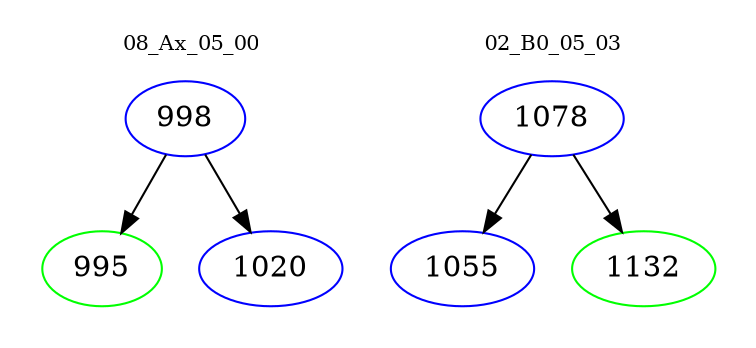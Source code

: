 digraph{
subgraph cluster_0 {
color = white
label = "08_Ax_05_00";
fontsize=10;
T0_998 [label="998", color="blue"]
T0_998 -> T0_995 [color="black"]
T0_995 [label="995", color="green"]
T0_998 -> T0_1020 [color="black"]
T0_1020 [label="1020", color="blue"]
}
subgraph cluster_1 {
color = white
label = "02_B0_05_03";
fontsize=10;
T1_1078 [label="1078", color="blue"]
T1_1078 -> T1_1055 [color="black"]
T1_1055 [label="1055", color="blue"]
T1_1078 -> T1_1132 [color="black"]
T1_1132 [label="1132", color="green"]
}
}
